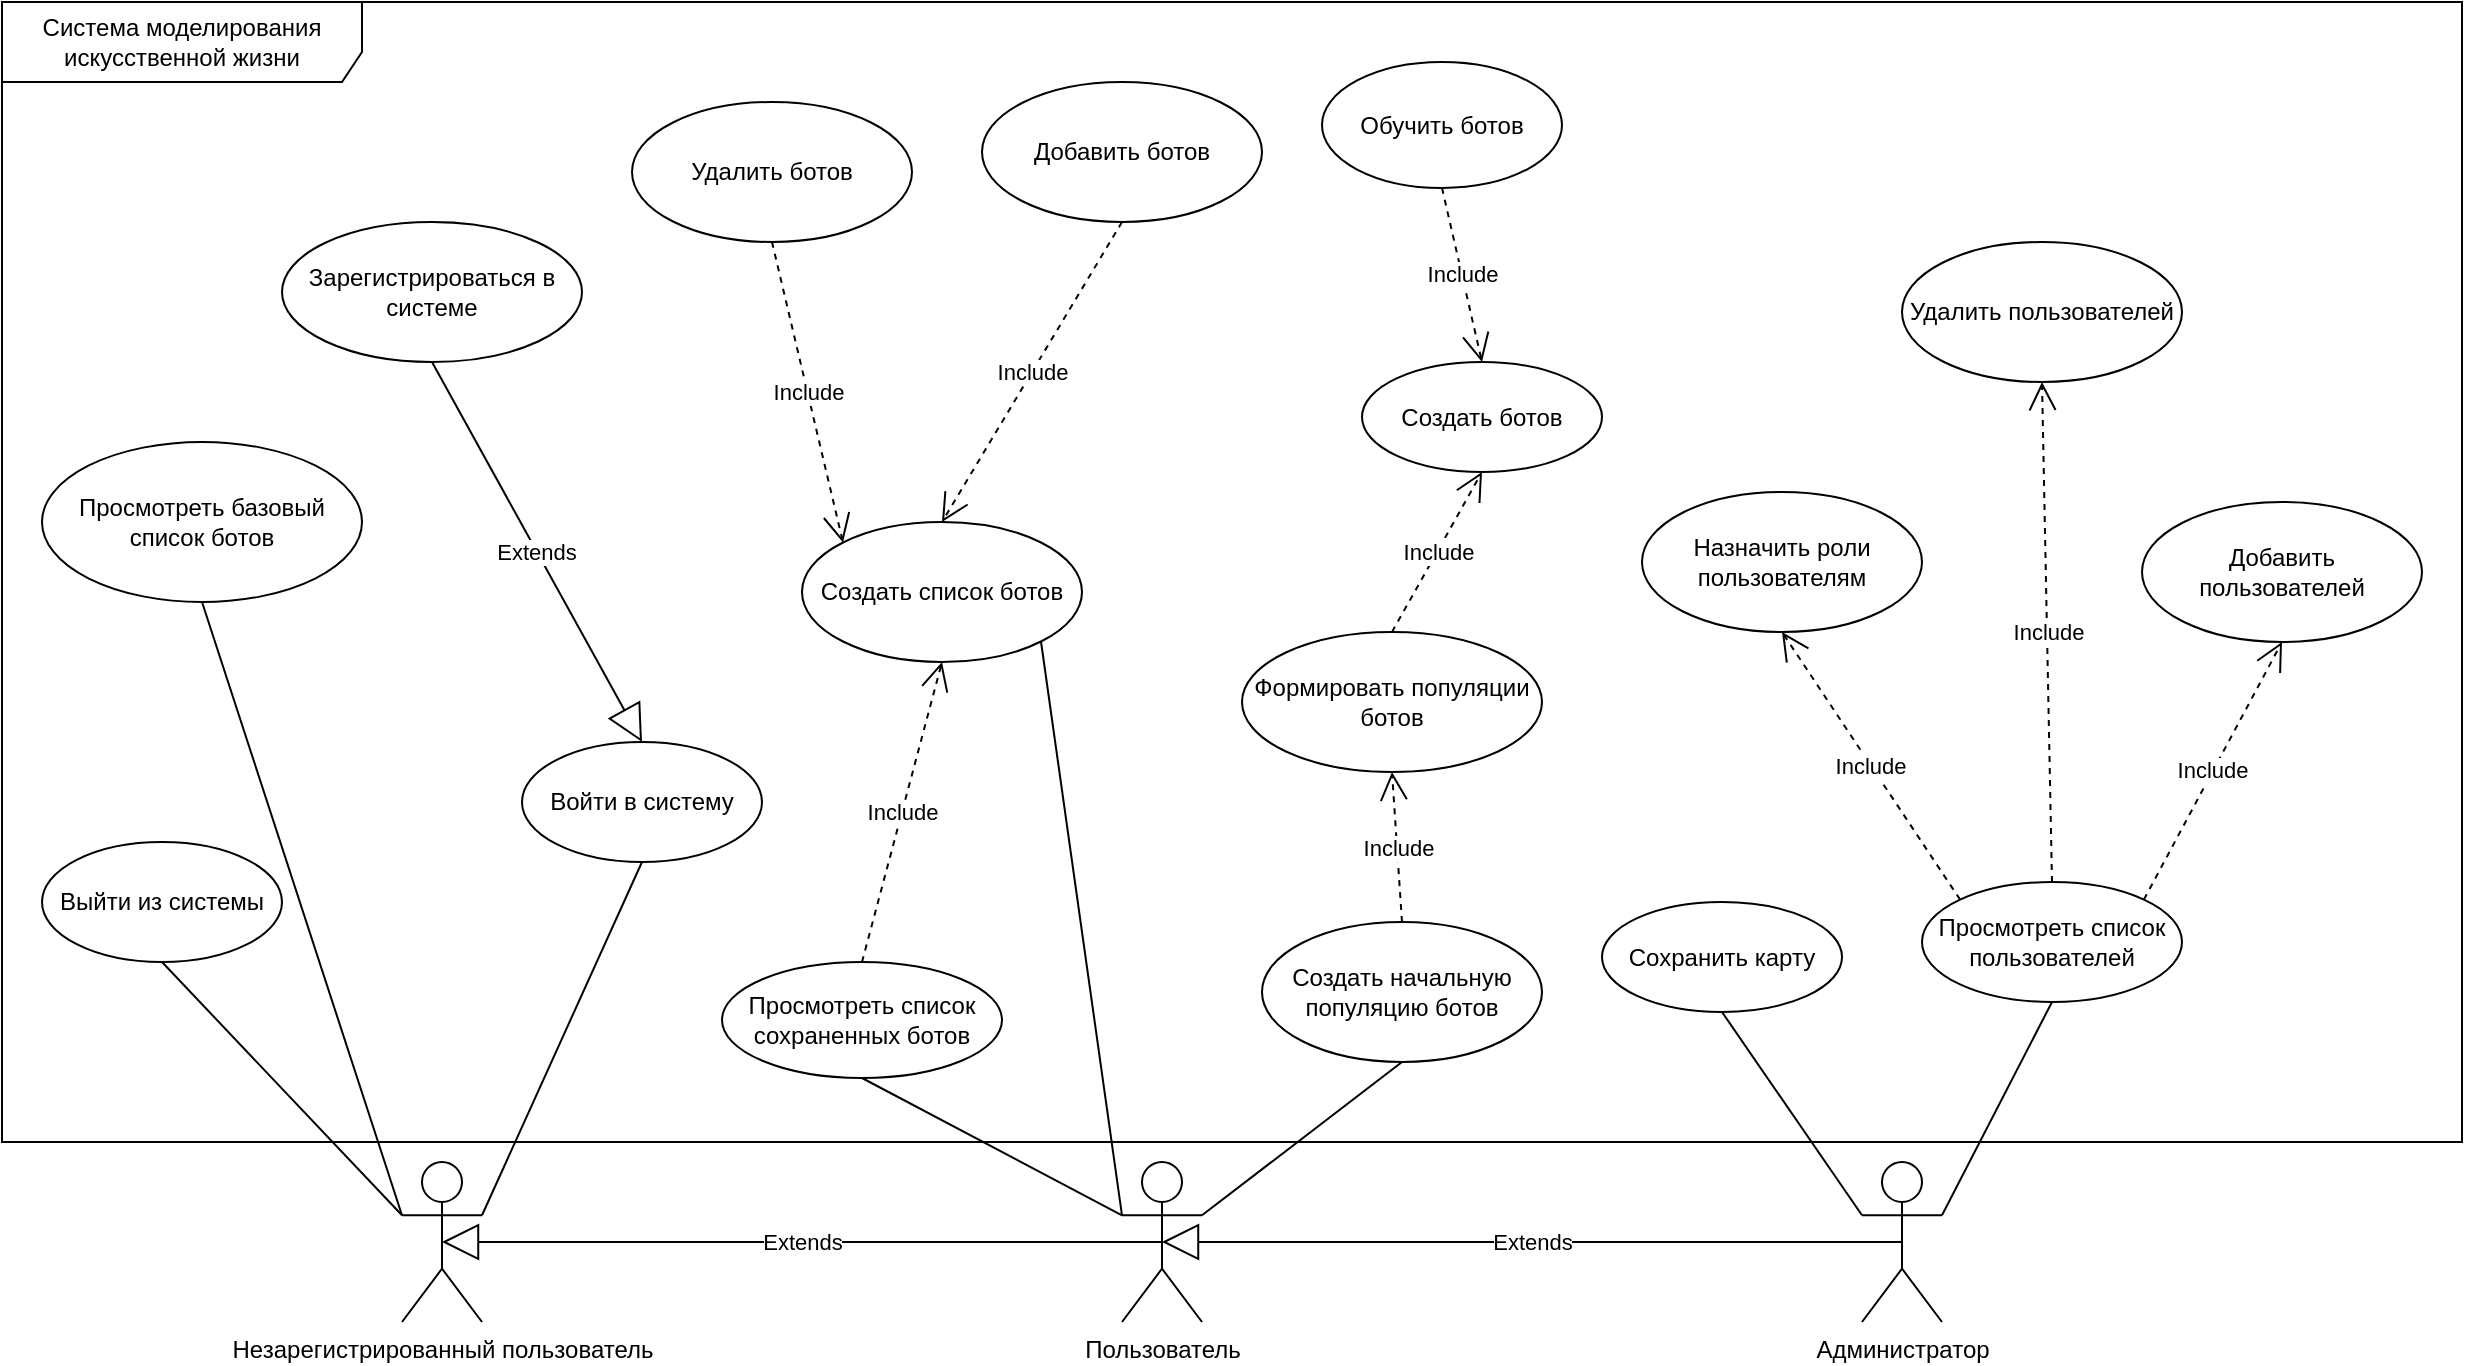 <mxfile version="20.4.0" type="device"><diagram name="Page-1" id="e7e014a7-5840-1c2e-5031-d8a46d1fe8dd"><mxGraphModel dx="1240" dy="-112" grid="1" gridSize="10" guides="1" tooltips="1" connect="1" arrows="1" fold="1" page="1" pageScale="1" pageWidth="1169" pageHeight="826" background="none" math="0" shadow="0"><root><mxCell id="0"/><mxCell id="1" parent="0"/><mxCell id="_d5f0iK3Z4FCzvn0Xd-e-50" value="Система моделирования искусственной жизни" style="shape=umlFrame;whiteSpace=wrap;html=1;width=180;height=40;" parent="1" vertex="1"><mxGeometry x="130" y="920" width="1230" height="570" as="geometry"/></mxCell><mxCell id="vg-pY53fi3KPQr-jqMjQ-41" value="Незарегистрированный пользователь" style="shape=umlActor;verticalLabelPosition=bottom;verticalAlign=top;html=1;outlineConnect=0;" parent="1" vertex="1"><mxGeometry x="330" y="1500" width="40" height="80" as="geometry"/></mxCell><mxCell id="vg-pY53fi3KPQr-jqMjQ-42" value="Пользователь" style="shape=umlActor;verticalLabelPosition=bottom;verticalAlign=top;html=1;outlineConnect=0;" parent="1" vertex="1"><mxGeometry x="690" y="1500" width="40" height="80" as="geometry"/></mxCell><mxCell id="vg-pY53fi3KPQr-jqMjQ-51" value="Администратор" style="shape=umlActor;verticalLabelPosition=bottom;verticalAlign=top;html=1;outlineConnect=0;" parent="1" vertex="1"><mxGeometry x="1060" y="1500" width="40" height="80" as="geometry"/></mxCell><mxCell id="vg-pY53fi3KPQr-jqMjQ-58" value="Просмотреть список сохраненных ботов" style="ellipse;whiteSpace=wrap;html=1;" parent="1" vertex="1"><mxGeometry x="490" y="1400" width="140" height="58" as="geometry"/></mxCell><mxCell id="vg-pY53fi3KPQr-jqMjQ-59" value="" style="endArrow=none;html=1;rounded=0;exitX=0.5;exitY=1;exitDx=0;exitDy=0;entryX=0;entryY=0.333;entryDx=0;entryDy=0;entryPerimeter=0;" parent="1" source="vg-pY53fi3KPQr-jqMjQ-58" target="vg-pY53fi3KPQr-jqMjQ-42" edge="1"><mxGeometry width="50" height="50" relative="1" as="geometry"><mxPoint x="546" y="340" as="sourcePoint"/><mxPoint x="710" y="1530" as="targetPoint"/></mxGeometry></mxCell><mxCell id="vg-pY53fi3KPQr-jqMjQ-66" value="Extends" style="endArrow=block;endSize=16;endFill=0;html=1;rounded=0;exitX=0.5;exitY=0.5;exitDx=0;exitDy=0;exitPerimeter=0;entryX=0.5;entryY=0.5;entryDx=0;entryDy=0;entryPerimeter=0;" parent="1" source="vg-pY53fi3KPQr-jqMjQ-42" target="vg-pY53fi3KPQr-jqMjQ-41" edge="1"><mxGeometry width="160" relative="1" as="geometry"><mxPoint x="203" y="310" as="sourcePoint"/><mxPoint x="510" y="130" as="targetPoint"/></mxGeometry></mxCell><mxCell id="vg-pY53fi3KPQr-jqMjQ-67" value="Extends" style="endArrow=block;endSize=16;endFill=0;html=1;rounded=0;entryX=0.5;entryY=0.5;entryDx=0;entryDy=0;entryPerimeter=0;exitX=0.5;exitY=0.5;exitDx=0;exitDy=0;exitPerimeter=0;" parent="1" source="vg-pY53fi3KPQr-jqMjQ-51" target="vg-pY53fi3KPQr-jqMjQ-42" edge="1"><mxGeometry width="160" relative="1" as="geometry"><mxPoint x="450" y="480" as="sourcePoint"/><mxPoint x="750" y="590" as="targetPoint"/></mxGeometry></mxCell><mxCell id="vg-pY53fi3KPQr-jqMjQ-90" value="Создать ботов" style="ellipse;whiteSpace=wrap;html=1;" parent="1" vertex="1"><mxGeometry x="810" y="1100" width="120" height="55" as="geometry"/></mxCell><mxCell id="vg-pY53fi3KPQr-jqMjQ-91" value="Обучить ботов" style="ellipse;whiteSpace=wrap;html=1;" parent="1" vertex="1"><mxGeometry x="790" y="950" width="120" height="63" as="geometry"/></mxCell><mxCell id="vg-pY53fi3KPQr-jqMjQ-111" value="Войти в систему" style="ellipse;whiteSpace=wrap;html=1;" parent="1" vertex="1"><mxGeometry x="390" y="1290" width="120" height="60" as="geometry"/></mxCell><mxCell id="vg-pY53fi3KPQr-jqMjQ-112" value="Выйти из системы" style="ellipse;whiteSpace=wrap;html=1;" parent="1" vertex="1"><mxGeometry x="150" y="1340" width="120" height="60" as="geometry"/></mxCell><mxCell id="vg-pY53fi3KPQr-jqMjQ-114" value="" style="endArrow=none;html=1;rounded=0;exitX=1;exitY=0.333;exitDx=0;exitDy=0;exitPerimeter=0;entryX=0.5;entryY=1;entryDx=0;entryDy=0;" parent="1" source="vg-pY53fi3KPQr-jqMjQ-41" target="vg-pY53fi3KPQr-jqMjQ-111" edge="1"><mxGeometry width="50" height="50" relative="1" as="geometry"><mxPoint x="453" y="90" as="sourcePoint"/><mxPoint x="683.0" y="39.167" as="targetPoint"/></mxGeometry></mxCell><mxCell id="vg-pY53fi3KPQr-jqMjQ-115" value="" style="endArrow=none;html=1;rounded=0;entryX=0.5;entryY=1;entryDx=0;entryDy=0;exitX=0;exitY=0.333;exitDx=0;exitDy=0;exitPerimeter=0;" parent="1" source="vg-pY53fi3KPQr-jqMjQ-41" target="vg-pY53fi3KPQr-jqMjQ-112" edge="1"><mxGeometry width="50" height="50" relative="1" as="geometry"><mxPoint x="453" y="100" as="sourcePoint"/><mxPoint x="633.0" y="39.167" as="targetPoint"/></mxGeometry></mxCell><mxCell id="vg-pY53fi3KPQr-jqMjQ-116" value="Зарегистрироваться в системе" style="ellipse;whiteSpace=wrap;html=1;" parent="1" vertex="1"><mxGeometry x="270" y="1030" width="150" height="70" as="geometry"/></mxCell><mxCell id="vg-pY53fi3KPQr-jqMjQ-118" value="Extends" style="endArrow=block;endSize=16;endFill=0;html=1;rounded=0;entryX=0.5;entryY=0;entryDx=0;entryDy=0;exitX=0.5;exitY=1;exitDx=0;exitDy=0;" parent="1" source="vg-pY53fi3KPQr-jqMjQ-116" target="vg-pY53fi3KPQr-jqMjQ-111" edge="1"><mxGeometry width="160" relative="1" as="geometry"><mxPoint x="883" y="110" as="sourcePoint"/><mxPoint x="748" y="99.38" as="targetPoint"/></mxGeometry></mxCell><mxCell id="vg-pY53fi3KPQr-jqMjQ-121" value="Include" style="endArrow=open;endSize=12;dashed=1;html=1;rounded=0;exitX=0.5;exitY=1;exitDx=0;exitDy=0;entryX=0.5;entryY=0;entryDx=0;entryDy=0;" parent="1" source="vg-pY53fi3KPQr-jqMjQ-91" target="vg-pY53fi3KPQr-jqMjQ-90" edge="1"><mxGeometry width="160" relative="1" as="geometry"><mxPoint x="830.04" y="1293.61" as="sourcePoint"/><mxPoint x="721.002" y="1372.397" as="targetPoint"/></mxGeometry></mxCell><mxCell id="Cc-zqYvqD6OtJiR8l2XH-1" value="Сохранить карту" style="ellipse;whiteSpace=wrap;html=1;" parent="1" vertex="1"><mxGeometry x="930" y="1370" width="120" height="55" as="geometry"/></mxCell><mxCell id="_d5f0iK3Z4FCzvn0Xd-e-1" value="Просмотреть список пользователей" style="ellipse;whiteSpace=wrap;html=1;" parent="1" vertex="1"><mxGeometry x="1090" y="1360" width="130" height="60" as="geometry"/></mxCell><mxCell id="_d5f0iK3Z4FCzvn0Xd-e-13" value="" style="endArrow=none;html=1;rounded=0;entryX=0.5;entryY=1;entryDx=0;entryDy=0;exitX=0;exitY=0.333;exitDx=0;exitDy=0;exitPerimeter=0;" parent="1" source="vg-pY53fi3KPQr-jqMjQ-41" target="_d5f0iK3Z4FCzvn0Xd-e-14" edge="1"><mxGeometry width="50" height="50" relative="1" as="geometry"><mxPoint x="330" y="1530" as="sourcePoint"/><mxPoint x="330" y="910.003" as="targetPoint"/></mxGeometry></mxCell><mxCell id="_d5f0iK3Z4FCzvn0Xd-e-14" value="Просмотреть базовый список ботов" style="ellipse;whiteSpace=wrap;html=1;" parent="1" vertex="1"><mxGeometry x="150" y="1140" width="160" height="80" as="geometry"/></mxCell><mxCell id="_d5f0iK3Z4FCzvn0Xd-e-16" value="Формировать популяции ботов" style="ellipse;whiteSpace=wrap;html=1;" parent="1" vertex="1"><mxGeometry x="750" y="1235" width="150" height="70" as="geometry"/></mxCell><mxCell id="_d5f0iK3Z4FCzvn0Xd-e-17" value="" style="endArrow=none;html=1;rounded=0;exitX=1;exitY=0.333;exitDx=0;exitDy=0;exitPerimeter=0;entryX=0.5;entryY=1;entryDx=0;entryDy=0;" parent="1" source="vg-pY53fi3KPQr-jqMjQ-42" target="_d5f0iK3Z4FCzvn0Xd-e-19" edge="1"><mxGeometry width="50" height="50" relative="1" as="geometry"><mxPoint x="870" y="1610" as="sourcePoint"/><mxPoint x="960" y="1296.333" as="targetPoint"/></mxGeometry></mxCell><mxCell id="_d5f0iK3Z4FCzvn0Xd-e-18" value="Include" style="endArrow=open;endSize=12;dashed=1;html=1;rounded=0;exitX=0.5;exitY=0;exitDx=0;exitDy=0;entryX=0.5;entryY=1;entryDx=0;entryDy=0;" parent="1" source="_d5f0iK3Z4FCzvn0Xd-e-16" target="vg-pY53fi3KPQr-jqMjQ-90" edge="1"><mxGeometry width="160" relative="1" as="geometry"><mxPoint x="580" y="1630" as="sourcePoint"/><mxPoint x="870" y="1140" as="targetPoint"/></mxGeometry></mxCell><mxCell id="_d5f0iK3Z4FCzvn0Xd-e-19" value="Создать начальную популяцию ботов" style="ellipse;whiteSpace=wrap;html=1;" parent="1" vertex="1"><mxGeometry x="760" y="1380" width="140" height="70" as="geometry"/></mxCell><mxCell id="_d5f0iK3Z4FCzvn0Xd-e-22" value="Создать список ботов" style="ellipse;whiteSpace=wrap;html=1;" parent="1" vertex="1"><mxGeometry x="530" y="1180" width="140" height="70" as="geometry"/></mxCell><mxCell id="_d5f0iK3Z4FCzvn0Xd-e-26" value="Добавить ботов" style="ellipse;whiteSpace=wrap;html=1;" parent="1" vertex="1"><mxGeometry x="620" y="960" width="140" height="70" as="geometry"/></mxCell><mxCell id="_d5f0iK3Z4FCzvn0Xd-e-27" value="Удалить ботов" style="ellipse;whiteSpace=wrap;html=1;" parent="1" vertex="1"><mxGeometry x="445" y="970" width="140" height="70" as="geometry"/></mxCell><mxCell id="_d5f0iK3Z4FCzvn0Xd-e-32" value="Include" style="endArrow=open;endSize=12;dashed=1;html=1;rounded=0;entryX=0.5;entryY=1;entryDx=0;entryDy=0;exitX=0.5;exitY=0;exitDx=0;exitDy=0;" parent="1" source="vg-pY53fi3KPQr-jqMjQ-58" target="_d5f0iK3Z4FCzvn0Xd-e-22" edge="1"><mxGeometry width="160" relative="1" as="geometry"><mxPoint x="710" y="1239" as="sourcePoint"/><mxPoint x="697.568" y="1418.295" as="targetPoint"/></mxGeometry></mxCell><mxCell id="_d5f0iK3Z4FCzvn0Xd-e-33" value="Include" style="endArrow=open;endSize=12;dashed=1;html=1;rounded=0;exitX=0.5;exitY=1;exitDx=0;exitDy=0;entryX=0.5;entryY=0;entryDx=0;entryDy=0;" parent="1" source="_d5f0iK3Z4FCzvn0Xd-e-26" target="_d5f0iK3Z4FCzvn0Xd-e-22" edge="1"><mxGeometry width="160" relative="1" as="geometry"><mxPoint x="650" y="920" as="sourcePoint"/><mxPoint x="747.568" y="979.295" as="targetPoint"/></mxGeometry></mxCell><mxCell id="_d5f0iK3Z4FCzvn0Xd-e-34" value="Include" style="endArrow=open;endSize=12;dashed=1;html=1;rounded=0;exitX=0.5;exitY=1;exitDx=0;exitDy=0;entryX=0;entryY=0;entryDx=0;entryDy=0;" parent="1" source="_d5f0iK3Z4FCzvn0Xd-e-27" target="_d5f0iK3Z4FCzvn0Xd-e-22" edge="1"><mxGeometry width="160" relative="1" as="geometry"><mxPoint x="610" y="1090" as="sourcePoint"/><mxPoint x="707.568" y="1149.295" as="targetPoint"/></mxGeometry></mxCell><mxCell id="_d5f0iK3Z4FCzvn0Xd-e-35" value="Include" style="endArrow=open;endSize=12;dashed=1;html=1;rounded=0;exitX=0.5;exitY=0;exitDx=0;exitDy=0;entryX=0.5;entryY=1;entryDx=0;entryDy=0;" parent="1" source="_d5f0iK3Z4FCzvn0Xd-e-19" target="_d5f0iK3Z4FCzvn0Xd-e-16" edge="1"><mxGeometry width="160" relative="1" as="geometry"><mxPoint x="1000" y="1360" as="sourcePoint"/><mxPoint x="1097.568" y="1419.295" as="targetPoint"/></mxGeometry></mxCell><mxCell id="_d5f0iK3Z4FCzvn0Xd-e-40" value="" style="endArrow=none;html=1;rounded=0;exitX=1;exitY=0.333;exitDx=0;exitDy=0;entryX=0.5;entryY=1;entryDx=0;entryDy=0;exitPerimeter=0;" parent="1" source="vg-pY53fi3KPQr-jqMjQ-51" target="_d5f0iK3Z4FCzvn0Xd-e-1" edge="1"><mxGeometry width="50" height="50" relative="1" as="geometry"><mxPoint x="1370" y="1590" as="sourcePoint"/><mxPoint x="1579.995" y="1677.174" as="targetPoint"/></mxGeometry></mxCell><mxCell id="_d5f0iK3Z4FCzvn0Xd-e-41" value="Назначить роли пользователям" style="ellipse;whiteSpace=wrap;html=1;" parent="1" vertex="1"><mxGeometry x="950" y="1165" width="140" height="70" as="geometry"/></mxCell><mxCell id="_d5f0iK3Z4FCzvn0Xd-e-42" value="" style="endArrow=none;html=1;rounded=0;exitX=0.5;exitY=1;exitDx=0;exitDy=0;entryX=0;entryY=0.333;entryDx=0;entryDy=0;entryPerimeter=0;" parent="1" source="Cc-zqYvqD6OtJiR8l2XH-1" target="vg-pY53fi3KPQr-jqMjQ-51" edge="1"><mxGeometry width="50" height="50" relative="1" as="geometry"><mxPoint x="1260" y="1580" as="sourcePoint"/><mxPoint x="1571.5" y="1498.333" as="targetPoint"/></mxGeometry></mxCell><mxCell id="_d5f0iK3Z4FCzvn0Xd-e-43" value="Добавить пользователей" style="ellipse;whiteSpace=wrap;html=1;" parent="1" vertex="1"><mxGeometry x="1200" y="1170" width="140" height="70" as="geometry"/></mxCell><mxCell id="_d5f0iK3Z4FCzvn0Xd-e-45" value="Удалить пользователей" style="ellipse;whiteSpace=wrap;html=1;" parent="1" vertex="1"><mxGeometry x="1080" y="1040" width="140" height="70" as="geometry"/></mxCell><mxCell id="_d5f0iK3Z4FCzvn0Xd-e-46" value="Include" style="endArrow=open;endSize=12;dashed=1;html=1;rounded=0;exitX=1;exitY=0;exitDx=0;exitDy=0;entryX=0.5;entryY=1;entryDx=0;entryDy=0;" parent="1" source="_d5f0iK3Z4FCzvn0Xd-e-1" target="_d5f0iK3Z4FCzvn0Xd-e-43" edge="1"><mxGeometry width="160" relative="1" as="geometry"><mxPoint x="1570" y="1520" as="sourcePoint"/><mxPoint x="1759.293" y="1548.67" as="targetPoint"/></mxGeometry></mxCell><mxCell id="_d5f0iK3Z4FCzvn0Xd-e-47" value="Include" style="endArrow=open;endSize=12;dashed=1;html=1;rounded=0;exitX=0.5;exitY=0;exitDx=0;exitDy=0;entryX=0.5;entryY=1;entryDx=0;entryDy=0;" parent="1" source="_d5f0iK3Z4FCzvn0Xd-e-1" target="_d5f0iK3Z4FCzvn0Xd-e-45" edge="1"><mxGeometry width="160" relative="1" as="geometry"><mxPoint x="1570" y="1460" as="sourcePoint"/><mxPoint x="1759.293" y="1488.67" as="targetPoint"/></mxGeometry></mxCell><mxCell id="_d5f0iK3Z4FCzvn0Xd-e-48" value="Include" style="endArrow=open;endSize=12;dashed=1;html=1;rounded=0;exitX=0;exitY=0;exitDx=0;exitDy=0;entryX=0.5;entryY=1;entryDx=0;entryDy=0;" parent="1" source="_d5f0iK3Z4FCzvn0Xd-e-1" target="_d5f0iK3Z4FCzvn0Xd-e-41" edge="1"><mxGeometry width="160" relative="1" as="geometry"><mxPoint x="1240" y="1370" as="sourcePoint"/><mxPoint x="1429.293" y="1398.67" as="targetPoint"/></mxGeometry></mxCell><mxCell id="74U5NsDUfGPxpZrTpCfH-1" value="" style="endArrow=none;html=1;rounded=0;exitX=1;exitY=1;exitDx=0;exitDy=0;entryX=0;entryY=0.333;entryDx=0;entryDy=0;entryPerimeter=0;" edge="1" parent="1" source="_d5f0iK3Z4FCzvn0Xd-e-22" target="vg-pY53fi3KPQr-jqMjQ-42"><mxGeometry width="50" height="50" relative="1" as="geometry"><mxPoint x="640" y="1590" as="sourcePoint"/><mxPoint x="680" y="1510" as="targetPoint"/></mxGeometry></mxCell></root></mxGraphModel></diagram></mxfile>